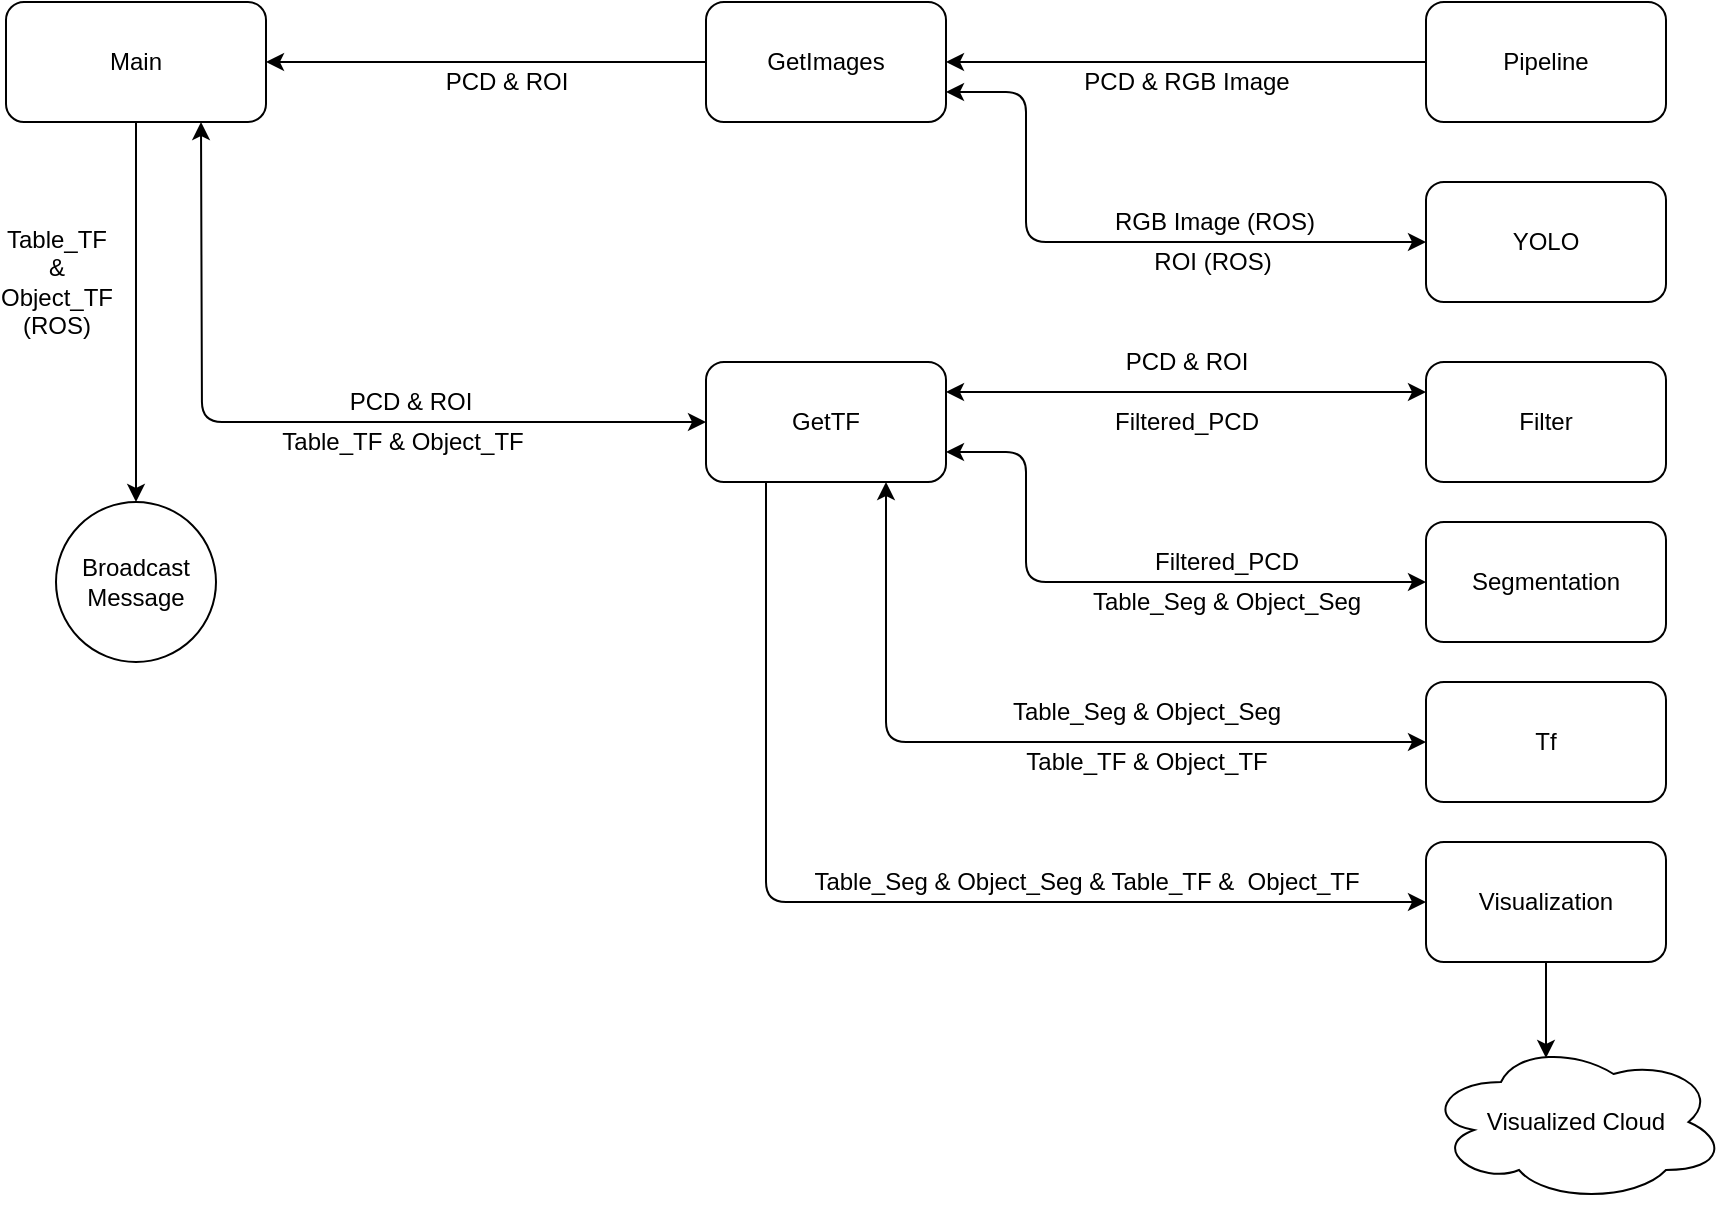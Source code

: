 <mxfile version="12.4.8" type="device"><diagram name="Page-1" id="52a04d89-c75d-2922-d76d-85b35f80e030"><mxGraphModel dx="1355" dy="753" grid="0" gridSize="10" guides="1" tooltips="1" connect="1" arrows="1" fold="1" page="1" pageScale="1" pageWidth="1100" pageHeight="850" background="#ffffff" math="0" shadow="0"><root><mxCell id="0"/><mxCell id="1" parent="0"/><mxCell id="w5RqvuJqVrPvTcAAu5pB-1" value="Main" style="rounded=1;whiteSpace=wrap;html=1;" parent="1" vertex="1"><mxGeometry x="50" y="70" width="130" height="60" as="geometry"/></mxCell><mxCell id="w5RqvuJqVrPvTcAAu5pB-21" value="" style="edgeStyle=orthogonalEdgeStyle;rounded=0;orthogonalLoop=1;jettySize=auto;html=1;entryX=1;entryY=0.5;entryDx=0;entryDy=0;" parent="1" source="w5RqvuJqVrPvTcAAu5pB-2" target="w5RqvuJqVrPvTcAAu5pB-1" edge="1"><mxGeometry relative="1" as="geometry"><mxPoint x="320" y="100" as="targetPoint"/></mxGeometry></mxCell><mxCell id="w5RqvuJqVrPvTcAAu5pB-22" value="PCD &amp;amp; ROI" style="text;html=1;align=center;verticalAlign=middle;resizable=0;points=[];;labelBackgroundColor=#ffffff;" parent="w5RqvuJqVrPvTcAAu5pB-21" vertex="1" connectable="0"><mxGeometry x="-0.082" y="4" relative="1" as="geometry"><mxPoint x="1" y="6" as="offset"/></mxGeometry></mxCell><mxCell id="w5RqvuJqVrPvTcAAu5pB-2" value="GetImages" style="rounded=1;whiteSpace=wrap;html=1;" parent="1" vertex="1"><mxGeometry x="400" y="70" width="120" height="60" as="geometry"/></mxCell><mxCell id="w5RqvuJqVrPvTcAAu5pB-11" style="edgeStyle=orthogonalEdgeStyle;rounded=0;orthogonalLoop=1;jettySize=auto;html=1;exitX=0;exitY=0.5;exitDx=0;exitDy=0;entryX=1;entryY=0.5;entryDx=0;entryDy=0;" parent="1" source="w5RqvuJqVrPvTcAAu5pB-3" target="w5RqvuJqVrPvTcAAu5pB-2" edge="1"><mxGeometry relative="1" as="geometry"/></mxCell><mxCell id="w5RqvuJqVrPvTcAAu5pB-12" value="PCD &amp;amp; RGB Image" style="text;html=1;align=center;verticalAlign=middle;resizable=0;points=[];;labelBackgroundColor=#ffffff;" parent="w5RqvuJqVrPvTcAAu5pB-11" vertex="1" connectable="0"><mxGeometry x="-0.192" y="1" relative="1" as="geometry"><mxPoint x="-23" y="9" as="offset"/></mxGeometry></mxCell><mxCell id="w5RqvuJqVrPvTcAAu5pB-3" value="Pipeline" style="rounded=1;whiteSpace=wrap;html=1;" parent="1" vertex="1"><mxGeometry x="760" y="70" width="120" height="60" as="geometry"/></mxCell><mxCell id="w5RqvuJqVrPvTcAAu5pB-4" value="YOLO" style="rounded=1;whiteSpace=wrap;html=1;" parent="1" vertex="1"><mxGeometry x="760" y="160" width="120" height="60" as="geometry"/></mxCell><mxCell id="w5RqvuJqVrPvTcAAu5pB-13" value="" style="endArrow=classic;startArrow=classic;html=1;entryX=0;entryY=0.5;entryDx=0;entryDy=0;exitX=1;exitY=0.75;exitDx=0;exitDy=0;" parent="1" source="w5RqvuJqVrPvTcAAu5pB-2" target="w5RqvuJqVrPvTcAAu5pB-4" edge="1"><mxGeometry width="50" height="50" relative="1" as="geometry"><mxPoint x="60" y="290" as="sourcePoint"/><mxPoint x="110" y="240" as="targetPoint"/><Array as="points"><mxPoint x="560" y="115"/><mxPoint x="560" y="190"/></Array></mxGeometry></mxCell><mxCell id="w5RqvuJqVrPvTcAAu5pB-14" value="RGB Image (ROS)" style="text;html=1;align=center;verticalAlign=middle;resizable=0;points=[];;labelBackgroundColor=#ffffff;" parent="w5RqvuJqVrPvTcAAu5pB-13" vertex="1" connectable="0"><mxGeometry x="0.335" relative="1" as="geometry"><mxPoint x="-2" y="-10" as="offset"/></mxGeometry></mxCell><mxCell id="w5RqvuJqVrPvTcAAu5pB-15" value="ROI (ROS)" style="text;html=1;align=center;verticalAlign=middle;resizable=0;points=[];;labelBackgroundColor=#ffffff;" parent="w5RqvuJqVrPvTcAAu5pB-13" vertex="1" connectable="0"><mxGeometry x="0.391" y="-1" relative="1" as="geometry"><mxPoint x="-11" y="9" as="offset"/></mxGeometry></mxCell><mxCell id="w5RqvuJqVrPvTcAAu5pB-23" value="GetTF" style="rounded=1;whiteSpace=wrap;html=1;" parent="1" vertex="1"><mxGeometry x="400" y="250" width="120" height="60" as="geometry"/></mxCell><mxCell id="w5RqvuJqVrPvTcAAu5pB-24" value="Filter" style="rounded=1;whiteSpace=wrap;html=1;" parent="1" vertex="1"><mxGeometry x="760" y="250" width="120" height="60" as="geometry"/></mxCell><mxCell id="w5RqvuJqVrPvTcAAu5pB-25" value="Segmentation" style="rounded=1;whiteSpace=wrap;html=1;" parent="1" vertex="1"><mxGeometry x="760" y="330" width="120" height="60" as="geometry"/></mxCell><mxCell id="w5RqvuJqVrPvTcAAu5pB-26" value="Tf" style="rounded=1;whiteSpace=wrap;html=1;" parent="1" vertex="1"><mxGeometry x="760" y="410" width="120" height="60" as="geometry"/></mxCell><mxCell id="03g53sL4XUVF-ykFSLjt-14" style="edgeStyle=orthogonalEdgeStyle;rounded=0;orthogonalLoop=1;jettySize=auto;html=1;exitX=0.5;exitY=1;exitDx=0;exitDy=0;entryX=0.4;entryY=0.1;entryDx=0;entryDy=0;entryPerimeter=0;" parent="1" source="w5RqvuJqVrPvTcAAu5pB-27" target="03g53sL4XUVF-ykFSLjt-12" edge="1"><mxGeometry relative="1" as="geometry"><mxPoint x="839" y="596" as="targetPoint"/></mxGeometry></mxCell><mxCell id="w5RqvuJqVrPvTcAAu5pB-27" value="Visualization" style="rounded=1;whiteSpace=wrap;html=1;" parent="1" vertex="1"><mxGeometry x="760" y="490" width="120" height="60" as="geometry"/></mxCell><mxCell id="w5RqvuJqVrPvTcAAu5pB-29" value="" style="endArrow=classic;startArrow=classic;html=1;entryX=0;entryY=0.25;entryDx=0;entryDy=0;exitX=1;exitY=0.25;exitDx=0;exitDy=0;" parent="1" source="w5RqvuJqVrPvTcAAu5pB-23" target="w5RqvuJqVrPvTcAAu5pB-24" edge="1"><mxGeometry width="50" height="50" relative="1" as="geometry"><mxPoint x="60" y="620" as="sourcePoint"/><mxPoint x="110" y="570" as="targetPoint"/></mxGeometry></mxCell><mxCell id="w5RqvuJqVrPvTcAAu5pB-30" value="PCD &amp;amp; ROI" style="text;html=1;align=center;verticalAlign=middle;resizable=0;points=[];;labelBackgroundColor=#ffffff;" parent="w5RqvuJqVrPvTcAAu5pB-29" vertex="1" connectable="0"><mxGeometry x="-0.2" y="-3" relative="1" as="geometry"><mxPoint x="24" y="-18" as="offset"/></mxGeometry></mxCell><mxCell id="w5RqvuJqVrPvTcAAu5pB-31" value="Filtered_PCD" style="text;html=1;align=center;verticalAlign=middle;resizable=0;points=[];;labelBackgroundColor=#ffffff;" parent="w5RqvuJqVrPvTcAAu5pB-29" vertex="1" connectable="0"><mxGeometry x="0.075" y="-2" relative="1" as="geometry"><mxPoint x="-9" y="13" as="offset"/></mxGeometry></mxCell><mxCell id="w5RqvuJqVrPvTcAAu5pB-32" value="" style="endArrow=classic;startArrow=classic;html=1;entryX=0.75;entryY=1;entryDx=0;entryDy=0;exitX=0;exitY=0.5;exitDx=0;exitDy=0;" parent="1" source="w5RqvuJqVrPvTcAAu5pB-23" target="w5RqvuJqVrPvTcAAu5pB-1" edge="1"><mxGeometry width="50" height="50" relative="1" as="geometry"><mxPoint x="60" y="620" as="sourcePoint"/><mxPoint x="110" y="570" as="targetPoint"/><Array as="points"><mxPoint x="148" y="280"/></Array></mxGeometry></mxCell><mxCell id="w5RqvuJqVrPvTcAAu5pB-33" value="PCD &amp;amp; ROI" style="text;html=1;align=center;verticalAlign=middle;resizable=0;points=[];;labelBackgroundColor=#ffffff;" parent="w5RqvuJqVrPvTcAAu5pB-32" vertex="1" connectable="0"><mxGeometry x="-0.158" y="-1" relative="1" as="geometry"><mxPoint x="21" y="-9" as="offset"/></mxGeometry></mxCell><mxCell id="w5RqvuJqVrPvTcAAu5pB-34" value="Table_TF &amp;amp; Object_TF" style="text;html=1;align=center;verticalAlign=middle;resizable=0;points=[];;labelBackgroundColor=#ffffff;" parent="w5RqvuJqVrPvTcAAu5pB-32" vertex="1" connectable="0"><mxGeometry x="-0.428" y="2" relative="1" as="geometry"><mxPoint x="-37" y="8" as="offset"/></mxGeometry></mxCell><mxCell id="w5RqvuJqVrPvTcAAu5pB-35" value="" style="endArrow=classic;startArrow=classic;html=1;entryX=0;entryY=0.5;entryDx=0;entryDy=0;exitX=1;exitY=0.75;exitDx=0;exitDy=0;" parent="1" source="w5RqvuJqVrPvTcAAu5pB-23" target="w5RqvuJqVrPvTcAAu5pB-25" edge="1"><mxGeometry width="50" height="50" relative="1" as="geometry"><mxPoint x="60" y="620" as="sourcePoint"/><mxPoint x="110" y="570" as="targetPoint"/><Array as="points"><mxPoint x="560" y="295"/><mxPoint x="560" y="360"/></Array></mxGeometry></mxCell><mxCell id="w5RqvuJqVrPvTcAAu5pB-36" value="Filtered_PCD" style="text;html=1;align=center;verticalAlign=middle;resizable=0;points=[];;labelBackgroundColor=#ffffff;" parent="w5RqvuJqVrPvTcAAu5pB-35" vertex="1" connectable="0"><mxGeometry x="0.449" y="1" relative="1" as="geometry"><mxPoint x="-16" y="-9" as="offset"/></mxGeometry></mxCell><mxCell id="w5RqvuJqVrPvTcAAu5pB-37" value="Table_Seg &amp;amp; Object_Seg" style="text;html=1;align=center;verticalAlign=middle;resizable=0;points=[];;labelBackgroundColor=#ffffff;" parent="w5RqvuJqVrPvTcAAu5pB-35" vertex="1" connectable="0"><mxGeometry x="0.574" y="-3" relative="1" as="geometry"><mxPoint x="-35" y="7" as="offset"/></mxGeometry></mxCell><mxCell id="w5RqvuJqVrPvTcAAu5pB-38" value="" style="endArrow=classic;startArrow=classic;html=1;entryX=0;entryY=0.5;entryDx=0;entryDy=0;exitX=0.75;exitY=1;exitDx=0;exitDy=0;" parent="1" source="w5RqvuJqVrPvTcAAu5pB-23" target="w5RqvuJqVrPvTcAAu5pB-26" edge="1"><mxGeometry width="50" height="50" relative="1" as="geometry"><mxPoint x="60" y="620" as="sourcePoint"/><mxPoint x="110" y="570" as="targetPoint"/><Array as="points"><mxPoint x="490" y="440"/></Array></mxGeometry></mxCell><mxCell id="w5RqvuJqVrPvTcAAu5pB-39" value="Table_Seg &amp;amp; Object_Seg" style="text;html=1;align=center;verticalAlign=middle;resizable=0;points=[];;labelBackgroundColor=#ffffff;" parent="w5RqvuJqVrPvTcAAu5pB-38" vertex="1" connectable="0"><mxGeometry x="0.26" y="2" relative="1" as="geometry"><mxPoint x="8" y="-13" as="offset"/></mxGeometry></mxCell><mxCell id="w5RqvuJqVrPvTcAAu5pB-41" value="Table_TF &amp;amp; Object_TF" style="text;html=1;align=center;verticalAlign=middle;resizable=0;points=[];;labelBackgroundColor=#ffffff;" parent="w5RqvuJqVrPvTcAAu5pB-38" vertex="1" connectable="0"><mxGeometry x="0.37" relative="1" as="geometry"><mxPoint x="-14" y="10" as="offset"/></mxGeometry></mxCell><mxCell id="03g53sL4XUVF-ykFSLjt-1" value="" style="endArrow=classic;html=1;exitX=0.5;exitY=1;exitDx=0;exitDy=0;" parent="1" source="03g53sL4XUVF-ykFSLjt-7" edge="1"><mxGeometry width="50" height="50" relative="1" as="geometry"><mxPoint x="60" y="620" as="sourcePoint"/><mxPoint x="115" y="380" as="targetPoint"/></mxGeometry></mxCell><mxCell id="03g53sL4XUVF-ykFSLjt-7" value="Broadcast Message" style="ellipse;whiteSpace=wrap;html=1;aspect=fixed;" parent="1" vertex="1"><mxGeometry x="75" y="320" width="80" height="80" as="geometry"/></mxCell><mxCell id="03g53sL4XUVF-ykFSLjt-8" value="" style="endArrow=classic;html=1;exitX=0.5;exitY=1;exitDx=0;exitDy=0;" parent="1" source="w5RqvuJqVrPvTcAAu5pB-1" target="03g53sL4XUVF-ykFSLjt-7" edge="1"><mxGeometry width="50" height="50" relative="1" as="geometry"><mxPoint x="115" y="130" as="sourcePoint"/><mxPoint x="115" y="380" as="targetPoint"/></mxGeometry></mxCell><mxCell id="03g53sL4XUVF-ykFSLjt-9" value="&lt;div&gt;Table_TF &lt;br&gt;&lt;/div&gt;&lt;div&gt;&amp;amp; &lt;br&gt;&lt;/div&gt;&lt;div&gt;Object_TF&lt;/div&gt;&lt;div&gt;(ROS)&lt;br&gt;&lt;/div&gt;" style="text;html=1;align=center;verticalAlign=middle;resizable=0;points=[];;labelBackgroundColor=#ffffff;" parent="03g53sL4XUVF-ykFSLjt-8" vertex="1" connectable="0"><mxGeometry x="0.083" relative="1" as="geometry"><mxPoint x="-40" y="-23.0" as="offset"/></mxGeometry></mxCell><mxCell id="03g53sL4XUVF-ykFSLjt-10" value="" style="endArrow=classic;html=1;exitX=0.25;exitY=1;exitDx=0;exitDy=0;entryX=0;entryY=0.5;entryDx=0;entryDy=0;" parent="1" source="w5RqvuJqVrPvTcAAu5pB-23" target="w5RqvuJqVrPvTcAAu5pB-27" edge="1"><mxGeometry width="50" height="50" relative="1" as="geometry"><mxPoint x="50" y="620" as="sourcePoint"/><mxPoint x="100" y="570" as="targetPoint"/><Array as="points"><mxPoint x="430" y="520"/></Array></mxGeometry></mxCell><mxCell id="03g53sL4XUVF-ykFSLjt-11" value="Table_Seg &amp;amp; Object_Seg &amp;amp; Table_TF &amp;amp;&amp;nbsp; Object_TF" style="text;html=1;align=center;verticalAlign=middle;resizable=0;points=[];;labelBackgroundColor=#ffffff;" parent="03g53sL4XUVF-ykFSLjt-10" vertex="1" connectable="0"><mxGeometry x="-0.23" y="99" relative="1" as="geometry"><mxPoint x="61" y="-8" as="offset"/></mxGeometry></mxCell><mxCell id="03g53sL4XUVF-ykFSLjt-12" value="Visualized Cloud" style="ellipse;shape=cloud;whiteSpace=wrap;html=1;" parent="1" vertex="1"><mxGeometry x="760" y="590" width="150" height="80" as="geometry"/></mxCell></root></mxGraphModel></diagram></mxfile>